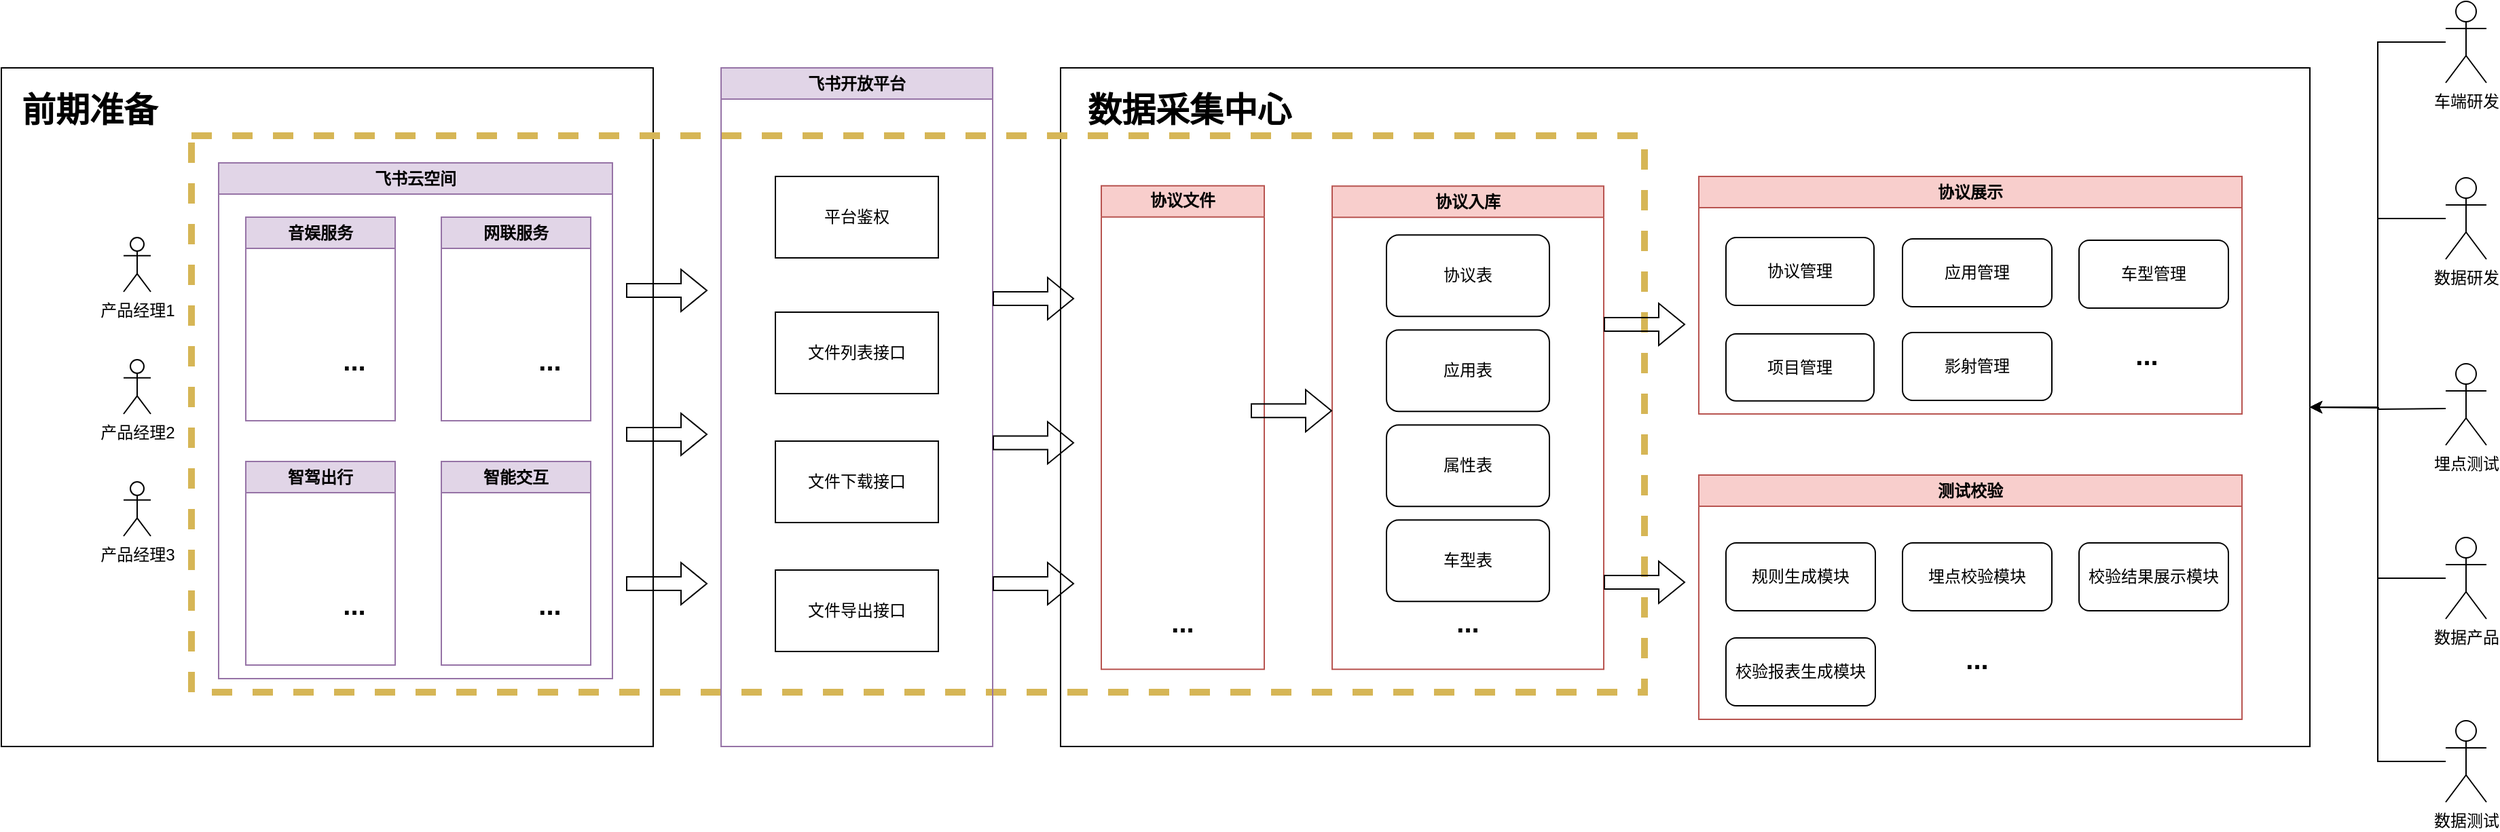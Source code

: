 <mxfile version="24.4.13" type="github">
  <diagram name="第 1 页" id="gtPtsfxxQcJD_D6CQpxN">
    <mxGraphModel dx="2213" dy="751" grid="1" gridSize="10" guides="1" tooltips="1" connect="1" arrows="1" fold="1" page="1" pageScale="1" pageWidth="827" pageHeight="1169" math="0" shadow="0">
      <root>
        <mxCell id="0" />
        <mxCell id="1" parent="0" />
        <mxCell id="Q3LvcjX7S6S3V1YWFmd--49" value="" style="rounded=0;whiteSpace=wrap;html=1;" vertex="1" parent="1">
          <mxGeometry x="760" y="60" width="920" height="500" as="geometry" />
        </mxCell>
        <mxCell id="Q3LvcjX7S6S3V1YWFmd--1" value="" style="rounded=0;whiteSpace=wrap;html=1;" vertex="1" parent="1">
          <mxGeometry x="-20" y="60" width="480" height="500" as="geometry" />
        </mxCell>
        <mxCell id="Q3LvcjX7S6S3V1YWFmd--38" value="" style="rounded=0;whiteSpace=wrap;html=1;dashed=1;fillColor=none;strokeColor=#D6B656;strokeWidth=5;" vertex="1" parent="1">
          <mxGeometry x="120" y="110" width="1070" height="410" as="geometry" />
        </mxCell>
        <mxCell id="Q3LvcjX7S6S3V1YWFmd--2" value="前期准备" style="text;html=1;align=center;verticalAlign=middle;whiteSpace=wrap;rounded=0;fontSize=25;fontStyle=1" vertex="1" parent="1">
          <mxGeometry x="-10" y="70" width="110" height="40" as="geometry" />
        </mxCell>
        <mxCell id="Q3LvcjX7S6S3V1YWFmd--3" value="产品经理1" style="shape=umlActor;verticalLabelPosition=bottom;verticalAlign=top;html=1;outlineConnect=0;" vertex="1" parent="1">
          <mxGeometry x="70" y="185" width="20" height="40" as="geometry" />
        </mxCell>
        <mxCell id="Q3LvcjX7S6S3V1YWFmd--4" value="产品经理2" style="shape=umlActor;verticalLabelPosition=bottom;verticalAlign=top;html=1;outlineConnect=0;" vertex="1" parent="1">
          <mxGeometry x="70" y="275" width="20" height="40" as="geometry" />
        </mxCell>
        <mxCell id="Q3LvcjX7S6S3V1YWFmd--5" value="产品经理3" style="shape=umlActor;verticalLabelPosition=bottom;verticalAlign=top;html=1;outlineConnect=0;" vertex="1" parent="1">
          <mxGeometry x="70" y="365" width="20" height="40" as="geometry" />
        </mxCell>
        <mxCell id="Q3LvcjX7S6S3V1YWFmd--8" value="飞书云空间" style="swimlane;whiteSpace=wrap;html=1;fillColor=#e1d5e7;strokeColor=#9673a6;" vertex="1" parent="1">
          <mxGeometry x="140" y="130" width="290" height="380" as="geometry" />
        </mxCell>
        <mxCell id="Q3LvcjX7S6S3V1YWFmd--15" value="&lt;div data-docx-has-block-data=&quot;false&quot; data-page-id=&quot;KmWydGmUHowHJjxCStrc0KbEnId&quot;&gt;&lt;div class=&quot;old-record-id-EwjZdsNd7ogasyxm0fHcLIIcn7b&quot;&gt;音娱服务&lt;/div&gt;&lt;/div&gt;&lt;span class=&quot;lark-record-clipboard&quot; data-lark-record-format=&quot;docx/text&quot; data-lark-record-data=&quot;{&amp;quot;rootId&amp;quot;:&amp;quot;KmWydGmUHowHJjxCStrc0KbEnId&amp;quot;,&amp;quot;text&amp;quot;:{&amp;quot;initialAttributedTexts&amp;quot;:{&amp;quot;text&amp;quot;:{&amp;quot;0&amp;quot;:&amp;quot;音娱服务&amp;quot;},&amp;quot;attribs&amp;quot;:{&amp;quot;0&amp;quot;:&amp;quot;*0+4&amp;quot;}},&amp;quot;apool&amp;quot;:{&amp;quot;numToAttrib&amp;quot;:{&amp;quot;0&amp;quot;:[&amp;quot;author&amp;quot;,&amp;quot;7267377181251649539&amp;quot;]},&amp;quot;nextNum&amp;quot;:1}},&amp;quot;type&amp;quot;:&amp;quot;text&amp;quot;,&amp;quot;referenceRecordMap&amp;quot;:{},&amp;quot;extra&amp;quot;:{&amp;quot;channel&amp;quot;:&amp;quot;saas&amp;quot;,&amp;quot;mention_page_title&amp;quot;:{},&amp;quot;external_mention_url&amp;quot;:{}},&amp;quot;isKeepQuoteContainer&amp;quot;:false,&amp;quot;isFromCode&amp;quot;:false,&amp;quot;selection&amp;quot;:[{&amp;quot;id&amp;quot;:535,&amp;quot;type&amp;quot;:&amp;quot;text&amp;quot;,&amp;quot;selection&amp;quot;:{&amp;quot;start&amp;quot;:0,&amp;quot;end&amp;quot;:4},&amp;quot;recordId&amp;quot;:&amp;quot;EwjZdsNd7ogasyxm0fHcLIIcn7b&amp;quot;}],&amp;quot;payloadMap&amp;quot;:{},&amp;quot;isCut&amp;quot;:false}&quot;&gt;&lt;/span&gt;" style="swimlane;whiteSpace=wrap;html=1;fillColor=#e1d5e7;strokeColor=#9673a6;" vertex="1" parent="Q3LvcjX7S6S3V1YWFmd--8">
          <mxGeometry x="20" y="40" width="110" height="150" as="geometry" />
        </mxCell>
        <mxCell id="Q3LvcjX7S6S3V1YWFmd--17" value="" style="shape=image;html=1;verticalAlign=top;verticalLabelPosition=bottom;labelBackgroundColor=#ffffff;imageAspect=0;aspect=fixed;image=https://cdn3.iconfinder.com/data/icons/document-icons-2/30/647702-excel-128.png" vertex="1" parent="Q3LvcjX7S6S3V1YWFmd--15">
          <mxGeometry x="60" y="40" width="40" height="40" as="geometry" />
        </mxCell>
        <mxCell id="Q3LvcjX7S6S3V1YWFmd--19" value="..." style="text;html=1;align=center;verticalAlign=middle;whiteSpace=wrap;rounded=0;fontStyle=1;fontSize=20;" vertex="1" parent="Q3LvcjX7S6S3V1YWFmd--15">
          <mxGeometry x="50" y="90" width="60" height="30" as="geometry" />
        </mxCell>
        <mxCell id="Q3LvcjX7S6S3V1YWFmd--16" value="" style="shape=image;html=1;verticalAlign=top;verticalLabelPosition=bottom;labelBackgroundColor=#ffffff;imageAspect=0;aspect=fixed;image=https://cdn3.iconfinder.com/data/icons/document-icons-2/30/647702-excel-128.png" vertex="1" parent="1">
          <mxGeometry x="170" y="210" width="40" height="40" as="geometry" />
        </mxCell>
        <mxCell id="Q3LvcjX7S6S3V1YWFmd--18" value="" style="shape=image;html=1;verticalAlign=top;verticalLabelPosition=bottom;labelBackgroundColor=#ffffff;imageAspect=0;aspect=fixed;image=https://cdn3.iconfinder.com/data/icons/document-icons-2/30/647702-excel-128.png" vertex="1" parent="1">
          <mxGeometry x="170" y="260" width="40" height="40" as="geometry" />
        </mxCell>
        <mxCell id="Q3LvcjX7S6S3V1YWFmd--23" value="&lt;div data-docx-has-block-data=&quot;false&quot; data-page-id=&quot;KmWydGmUHowHJjxCStrc0KbEnId&quot;&gt;&lt;div class=&quot;old-record-id-EwjZdsNd7ogasyxm0fHcLIIcn7b&quot;&gt;&lt;div data-docx-has-block-data=&quot;false&quot; data-page-id=&quot;KmWydGmUHowHJjxCStrc0KbEnId&quot;&gt;&lt;div class=&quot;old-record-id-OYUIdUniZoIqhrxtseYccBljnkh&quot;&gt;网联服务&lt;/div&gt;&lt;/div&gt;&lt;span class=&quot;lark-record-clipboard&quot; data-lark-record-format=&quot;docx/text&quot; data-lark-record-data=&quot;{&amp;quot;rootId&amp;quot;:&amp;quot;KmWydGmUHowHJjxCStrc0KbEnId&amp;quot;,&amp;quot;text&amp;quot;:{&amp;quot;initialAttributedTexts&amp;quot;:{&amp;quot;text&amp;quot;:{&amp;quot;0&amp;quot;:&amp;quot;网联服务&amp;quot;},&amp;quot;attribs&amp;quot;:{&amp;quot;0&amp;quot;:&amp;quot;*0+4&amp;quot;}},&amp;quot;apool&amp;quot;:{&amp;quot;numToAttrib&amp;quot;:{&amp;quot;0&amp;quot;:[&amp;quot;author&amp;quot;,&amp;quot;7267377181251649539&amp;quot;]},&amp;quot;nextNum&amp;quot;:1}},&amp;quot;type&amp;quot;:&amp;quot;text&amp;quot;,&amp;quot;referenceRecordMap&amp;quot;:{},&amp;quot;extra&amp;quot;:{&amp;quot;channel&amp;quot;:&amp;quot;saas&amp;quot;,&amp;quot;mention_page_title&amp;quot;:{},&amp;quot;external_mention_url&amp;quot;:{}},&amp;quot;isKeepQuoteContainer&amp;quot;:false,&amp;quot;isFromCode&amp;quot;:false,&amp;quot;selection&amp;quot;:[{&amp;quot;id&amp;quot;:538,&amp;quot;type&amp;quot;:&amp;quot;text&amp;quot;,&amp;quot;selection&amp;quot;:{&amp;quot;start&amp;quot;:0,&amp;quot;end&amp;quot;:4},&amp;quot;recordId&amp;quot;:&amp;quot;OYUIdUniZoIqhrxtseYccBljnkh&amp;quot;}],&amp;quot;payloadMap&amp;quot;:{},&amp;quot;isCut&amp;quot;:false}&quot;&gt;&lt;/span&gt;&lt;/div&gt;&lt;/div&gt;&lt;span class=&quot;lark-record-clipboard&quot; data-lark-record-format=&quot;docx/text&quot; data-lark-record-data=&quot;{&amp;quot;rootId&amp;quot;:&amp;quot;KmWydGmUHowHJjxCStrc0KbEnId&amp;quot;,&amp;quot;text&amp;quot;:{&amp;quot;initialAttributedTexts&amp;quot;:{&amp;quot;text&amp;quot;:{&amp;quot;0&amp;quot;:&amp;quot;音娱服务&amp;quot;},&amp;quot;attribs&amp;quot;:{&amp;quot;0&amp;quot;:&amp;quot;*0+4&amp;quot;}},&amp;quot;apool&amp;quot;:{&amp;quot;numToAttrib&amp;quot;:{&amp;quot;0&amp;quot;:[&amp;quot;author&amp;quot;,&amp;quot;7267377181251649539&amp;quot;]},&amp;quot;nextNum&amp;quot;:1}},&amp;quot;type&amp;quot;:&amp;quot;text&amp;quot;,&amp;quot;referenceRecordMap&amp;quot;:{},&amp;quot;extra&amp;quot;:{&amp;quot;channel&amp;quot;:&amp;quot;saas&amp;quot;,&amp;quot;mention_page_title&amp;quot;:{},&amp;quot;external_mention_url&amp;quot;:{}},&amp;quot;isKeepQuoteContainer&amp;quot;:false,&amp;quot;isFromCode&amp;quot;:false,&amp;quot;selection&amp;quot;:[{&amp;quot;id&amp;quot;:535,&amp;quot;type&amp;quot;:&amp;quot;text&amp;quot;,&amp;quot;selection&amp;quot;:{&amp;quot;start&amp;quot;:0,&amp;quot;end&amp;quot;:4},&amp;quot;recordId&amp;quot;:&amp;quot;EwjZdsNd7ogasyxm0fHcLIIcn7b&amp;quot;}],&amp;quot;payloadMap&amp;quot;:{},&amp;quot;isCut&amp;quot;:false}&quot;&gt;&lt;/span&gt;" style="swimlane;whiteSpace=wrap;html=1;fillColor=#e1d5e7;strokeColor=#9673a6;" vertex="1" parent="1">
          <mxGeometry x="304" y="170" width="110" height="150" as="geometry" />
        </mxCell>
        <mxCell id="Q3LvcjX7S6S3V1YWFmd--24" value="" style="shape=image;html=1;verticalAlign=top;verticalLabelPosition=bottom;labelBackgroundColor=#ffffff;imageAspect=0;aspect=fixed;image=https://cdn3.iconfinder.com/data/icons/document-icons-2/30/647702-excel-128.png" vertex="1" parent="Q3LvcjX7S6S3V1YWFmd--23">
          <mxGeometry x="60" y="40" width="40" height="40" as="geometry" />
        </mxCell>
        <mxCell id="Q3LvcjX7S6S3V1YWFmd--25" value="..." style="text;html=1;align=center;verticalAlign=middle;whiteSpace=wrap;rounded=0;fontStyle=1;fontSize=20;" vertex="1" parent="Q3LvcjX7S6S3V1YWFmd--23">
          <mxGeometry x="50" y="90" width="60" height="30" as="geometry" />
        </mxCell>
        <mxCell id="Q3LvcjX7S6S3V1YWFmd--26" value="" style="shape=image;html=1;verticalAlign=top;verticalLabelPosition=bottom;labelBackgroundColor=#ffffff;imageAspect=0;aspect=fixed;image=https://cdn3.iconfinder.com/data/icons/document-icons-2/30/647702-excel-128.png" vertex="1" parent="1">
          <mxGeometry x="320" y="210" width="40" height="40" as="geometry" />
        </mxCell>
        <mxCell id="Q3LvcjX7S6S3V1YWFmd--27" value="" style="shape=image;html=1;verticalAlign=top;verticalLabelPosition=bottom;labelBackgroundColor=#ffffff;imageAspect=0;aspect=fixed;image=https://cdn3.iconfinder.com/data/icons/document-icons-2/30/647702-excel-128.png" vertex="1" parent="1">
          <mxGeometry x="320" y="260" width="40" height="40" as="geometry" />
        </mxCell>
        <mxCell id="Q3LvcjX7S6S3V1YWFmd--28" value="&lt;div data-docx-has-block-data=&quot;false&quot; data-page-id=&quot;KmWydGmUHowHJjxCStrc0KbEnId&quot;&gt;&lt;div class=&quot;old-record-id-EwjZdsNd7ogasyxm0fHcLIIcn7b&quot;&gt;&lt;div data-docx-has-block-data=&quot;false&quot; data-page-id=&quot;KmWydGmUHowHJjxCStrc0KbEnId&quot;&gt;&lt;div class=&quot;old-record-id-U4CRdlPADoQ2eTxhn5TcUmjOn8f&quot;&gt;智驾出行&lt;/div&gt;&lt;/div&gt;&lt;span class=&quot;lark-record-clipboard&quot; data-lark-record-format=&quot;docx/text&quot; data-lark-record-data=&quot;{&amp;quot;rootId&amp;quot;:&amp;quot;KmWydGmUHowHJjxCStrc0KbEnId&amp;quot;,&amp;quot;text&amp;quot;:{&amp;quot;initialAttributedTexts&amp;quot;:{&amp;quot;text&amp;quot;:{&amp;quot;0&amp;quot;:&amp;quot;智驾出行&amp;quot;},&amp;quot;attribs&amp;quot;:{&amp;quot;0&amp;quot;:&amp;quot;*0+4&amp;quot;}},&amp;quot;apool&amp;quot;:{&amp;quot;numToAttrib&amp;quot;:{&amp;quot;0&amp;quot;:[&amp;quot;author&amp;quot;,&amp;quot;7267377181251649539&amp;quot;]},&amp;quot;nextNum&amp;quot;:1}},&amp;quot;type&amp;quot;:&amp;quot;text&amp;quot;,&amp;quot;referenceRecordMap&amp;quot;:{},&amp;quot;extra&amp;quot;:{&amp;quot;channel&amp;quot;:&amp;quot;saas&amp;quot;,&amp;quot;mention_page_title&amp;quot;:{},&amp;quot;external_mention_url&amp;quot;:{}},&amp;quot;isKeepQuoteContainer&amp;quot;:false,&amp;quot;isFromCode&amp;quot;:false,&amp;quot;selection&amp;quot;:[{&amp;quot;id&amp;quot;:541,&amp;quot;type&amp;quot;:&amp;quot;text&amp;quot;,&amp;quot;selection&amp;quot;:{&amp;quot;start&amp;quot;:0,&amp;quot;end&amp;quot;:4},&amp;quot;recordId&amp;quot;:&amp;quot;U4CRdlPADoQ2eTxhn5TcUmjOn8f&amp;quot;}],&amp;quot;payloadMap&amp;quot;:{},&amp;quot;isCut&amp;quot;:false}&quot;&gt;&lt;/span&gt;&lt;/div&gt;&lt;/div&gt;&lt;span class=&quot;lark-record-clipboard&quot; data-lark-record-format=&quot;docx/text&quot; data-lark-record-data=&quot;{&amp;quot;rootId&amp;quot;:&amp;quot;KmWydGmUHowHJjxCStrc0KbEnId&amp;quot;,&amp;quot;text&amp;quot;:{&amp;quot;initialAttributedTexts&amp;quot;:{&amp;quot;text&amp;quot;:{&amp;quot;0&amp;quot;:&amp;quot;音娱服务&amp;quot;},&amp;quot;attribs&amp;quot;:{&amp;quot;0&amp;quot;:&amp;quot;*0+4&amp;quot;}},&amp;quot;apool&amp;quot;:{&amp;quot;numToAttrib&amp;quot;:{&amp;quot;0&amp;quot;:[&amp;quot;author&amp;quot;,&amp;quot;7267377181251649539&amp;quot;]},&amp;quot;nextNum&amp;quot;:1}},&amp;quot;type&amp;quot;:&amp;quot;text&amp;quot;,&amp;quot;referenceRecordMap&amp;quot;:{},&amp;quot;extra&amp;quot;:{&amp;quot;channel&amp;quot;:&amp;quot;saas&amp;quot;,&amp;quot;mention_page_title&amp;quot;:{},&amp;quot;external_mention_url&amp;quot;:{}},&amp;quot;isKeepQuoteContainer&amp;quot;:false,&amp;quot;isFromCode&amp;quot;:false,&amp;quot;selection&amp;quot;:[{&amp;quot;id&amp;quot;:535,&amp;quot;type&amp;quot;:&amp;quot;text&amp;quot;,&amp;quot;selection&amp;quot;:{&amp;quot;start&amp;quot;:0,&amp;quot;end&amp;quot;:4},&amp;quot;recordId&amp;quot;:&amp;quot;EwjZdsNd7ogasyxm0fHcLIIcn7b&amp;quot;}],&amp;quot;payloadMap&amp;quot;:{},&amp;quot;isCut&amp;quot;:false}&quot;&gt;&lt;/span&gt;" style="swimlane;whiteSpace=wrap;html=1;fillColor=#e1d5e7;strokeColor=#9673a6;" vertex="1" parent="1">
          <mxGeometry x="160" y="350" width="110" height="150" as="geometry" />
        </mxCell>
        <mxCell id="Q3LvcjX7S6S3V1YWFmd--29" value="" style="shape=image;html=1;verticalAlign=top;verticalLabelPosition=bottom;labelBackgroundColor=#ffffff;imageAspect=0;aspect=fixed;image=https://cdn3.iconfinder.com/data/icons/document-icons-2/30/647702-excel-128.png" vertex="1" parent="Q3LvcjX7S6S3V1YWFmd--28">
          <mxGeometry x="60" y="40" width="40" height="40" as="geometry" />
        </mxCell>
        <mxCell id="Q3LvcjX7S6S3V1YWFmd--30" value="..." style="text;html=1;align=center;verticalAlign=middle;whiteSpace=wrap;rounded=0;fontStyle=1;fontSize=20;" vertex="1" parent="Q3LvcjX7S6S3V1YWFmd--28">
          <mxGeometry x="50" y="90" width="60" height="30" as="geometry" />
        </mxCell>
        <mxCell id="Q3LvcjX7S6S3V1YWFmd--31" value="" style="shape=image;html=1;verticalAlign=top;verticalLabelPosition=bottom;labelBackgroundColor=#ffffff;imageAspect=0;aspect=fixed;image=https://cdn3.iconfinder.com/data/icons/document-icons-2/30/647702-excel-128.png" vertex="1" parent="1">
          <mxGeometry x="170" y="390" width="40" height="40" as="geometry" />
        </mxCell>
        <mxCell id="Q3LvcjX7S6S3V1YWFmd--32" value="" style="shape=image;html=1;verticalAlign=top;verticalLabelPosition=bottom;labelBackgroundColor=#ffffff;imageAspect=0;aspect=fixed;image=https://cdn3.iconfinder.com/data/icons/document-icons-2/30/647702-excel-128.png" vertex="1" parent="1">
          <mxGeometry x="170" y="440" width="40" height="40" as="geometry" />
        </mxCell>
        <mxCell id="Q3LvcjX7S6S3V1YWFmd--33" value="&lt;div data-docx-has-block-data=&quot;false&quot; data-page-id=&quot;KmWydGmUHowHJjxCStrc0KbEnId&quot;&gt;&lt;div class=&quot;old-record-id-EwjZdsNd7ogasyxm0fHcLIIcn7b&quot;&gt;&lt;div data-docx-has-block-data=&quot;false&quot; data-page-id=&quot;KmWydGmUHowHJjxCStrc0KbEnId&quot;&gt;&lt;div class=&quot;old-record-id-TFJVdD4apoB1sBxxiiVcos5YnPh&quot;&gt;智能交互&lt;/div&gt;&lt;/div&gt;&lt;span class=&quot;lark-record-clipboard&quot; data-lark-record-format=&quot;docx/text&quot; data-lark-record-data=&quot;{&amp;quot;rootId&amp;quot;:&amp;quot;KmWydGmUHowHJjxCStrc0KbEnId&amp;quot;,&amp;quot;text&amp;quot;:{&amp;quot;initialAttributedTexts&amp;quot;:{&amp;quot;text&amp;quot;:{&amp;quot;0&amp;quot;:&amp;quot;智能交互&amp;quot;},&amp;quot;attribs&amp;quot;:{&amp;quot;0&amp;quot;:&amp;quot;*0+4&amp;quot;}},&amp;quot;apool&amp;quot;:{&amp;quot;numToAttrib&amp;quot;:{&amp;quot;0&amp;quot;:[&amp;quot;author&amp;quot;,&amp;quot;7267377181251649539&amp;quot;]},&amp;quot;nextNum&amp;quot;:1}},&amp;quot;type&amp;quot;:&amp;quot;text&amp;quot;,&amp;quot;referenceRecordMap&amp;quot;:{},&amp;quot;extra&amp;quot;:{&amp;quot;channel&amp;quot;:&amp;quot;saas&amp;quot;,&amp;quot;mention_page_title&amp;quot;:{},&amp;quot;external_mention_url&amp;quot;:{}},&amp;quot;isKeepQuoteContainer&amp;quot;:false,&amp;quot;isFromCode&amp;quot;:false,&amp;quot;selection&amp;quot;:[{&amp;quot;id&amp;quot;:544,&amp;quot;type&amp;quot;:&amp;quot;text&amp;quot;,&amp;quot;selection&amp;quot;:{&amp;quot;start&amp;quot;:0,&amp;quot;end&amp;quot;:4},&amp;quot;recordId&amp;quot;:&amp;quot;TFJVdD4apoB1sBxxiiVcos5YnPh&amp;quot;}],&amp;quot;payloadMap&amp;quot;:{},&amp;quot;isCut&amp;quot;:false}&quot;&gt;&lt;/span&gt;&lt;/div&gt;&lt;/div&gt;&lt;span class=&quot;lark-record-clipboard&quot; data-lark-record-format=&quot;docx/text&quot; data-lark-record-data=&quot;{&amp;quot;rootId&amp;quot;:&amp;quot;KmWydGmUHowHJjxCStrc0KbEnId&amp;quot;,&amp;quot;text&amp;quot;:{&amp;quot;initialAttributedTexts&amp;quot;:{&amp;quot;text&amp;quot;:{&amp;quot;0&amp;quot;:&amp;quot;音娱服务&amp;quot;},&amp;quot;attribs&amp;quot;:{&amp;quot;0&amp;quot;:&amp;quot;*0+4&amp;quot;}},&amp;quot;apool&amp;quot;:{&amp;quot;numToAttrib&amp;quot;:{&amp;quot;0&amp;quot;:[&amp;quot;author&amp;quot;,&amp;quot;7267377181251649539&amp;quot;]},&amp;quot;nextNum&amp;quot;:1}},&amp;quot;type&amp;quot;:&amp;quot;text&amp;quot;,&amp;quot;referenceRecordMap&amp;quot;:{},&amp;quot;extra&amp;quot;:{&amp;quot;channel&amp;quot;:&amp;quot;saas&amp;quot;,&amp;quot;mention_page_title&amp;quot;:{},&amp;quot;external_mention_url&amp;quot;:{}},&amp;quot;isKeepQuoteContainer&amp;quot;:false,&amp;quot;isFromCode&amp;quot;:false,&amp;quot;selection&amp;quot;:[{&amp;quot;id&amp;quot;:535,&amp;quot;type&amp;quot;:&amp;quot;text&amp;quot;,&amp;quot;selection&amp;quot;:{&amp;quot;start&amp;quot;:0,&amp;quot;end&amp;quot;:4},&amp;quot;recordId&amp;quot;:&amp;quot;EwjZdsNd7ogasyxm0fHcLIIcn7b&amp;quot;}],&amp;quot;payloadMap&amp;quot;:{},&amp;quot;isCut&amp;quot;:false}&quot;&gt;&lt;/span&gt;" style="swimlane;whiteSpace=wrap;html=1;fillColor=#e1d5e7;strokeColor=#9673a6;" vertex="1" parent="1">
          <mxGeometry x="304" y="350" width="110" height="150" as="geometry" />
        </mxCell>
        <mxCell id="Q3LvcjX7S6S3V1YWFmd--34" value="" style="shape=image;html=1;verticalAlign=top;verticalLabelPosition=bottom;labelBackgroundColor=#ffffff;imageAspect=0;aspect=fixed;image=https://cdn3.iconfinder.com/data/icons/document-icons-2/30/647702-excel-128.png" vertex="1" parent="Q3LvcjX7S6S3V1YWFmd--33">
          <mxGeometry x="60" y="40" width="40" height="40" as="geometry" />
        </mxCell>
        <mxCell id="Q3LvcjX7S6S3V1YWFmd--35" value="..." style="text;html=1;align=center;verticalAlign=middle;whiteSpace=wrap;rounded=0;fontStyle=1;fontSize=20;" vertex="1" parent="Q3LvcjX7S6S3V1YWFmd--33">
          <mxGeometry x="50" y="90" width="60" height="30" as="geometry" />
        </mxCell>
        <mxCell id="Q3LvcjX7S6S3V1YWFmd--36" value="" style="shape=image;html=1;verticalAlign=top;verticalLabelPosition=bottom;labelBackgroundColor=#ffffff;imageAspect=0;aspect=fixed;image=https://cdn3.iconfinder.com/data/icons/document-icons-2/30/647702-excel-128.png" vertex="1" parent="1">
          <mxGeometry x="314" y="390" width="40" height="40" as="geometry" />
        </mxCell>
        <mxCell id="Q3LvcjX7S6S3V1YWFmd--37" value="" style="shape=image;html=1;verticalAlign=top;verticalLabelPosition=bottom;labelBackgroundColor=#ffffff;imageAspect=0;aspect=fixed;image=https://cdn3.iconfinder.com/data/icons/document-icons-2/30/647702-excel-128.png" vertex="1" parent="1">
          <mxGeometry x="314" y="440" width="40" height="40" as="geometry" />
        </mxCell>
        <mxCell id="Q3LvcjX7S6S3V1YWFmd--41" value="飞书开放平台" style="swimlane;whiteSpace=wrap;html=1;fillColor=#e1d5e7;strokeColor=#9673a6;" vertex="1" parent="1">
          <mxGeometry x="510" y="60" width="200" height="500" as="geometry" />
        </mxCell>
        <mxCell id="Q3LvcjX7S6S3V1YWFmd--42" value="文件列表接口" style="rounded=0;whiteSpace=wrap;html=1;" vertex="1" parent="Q3LvcjX7S6S3V1YWFmd--41">
          <mxGeometry x="40" y="180" width="120" height="60" as="geometry" />
        </mxCell>
        <mxCell id="Q3LvcjX7S6S3V1YWFmd--43" value="文件下载接口" style="rounded=0;whiteSpace=wrap;html=1;" vertex="1" parent="Q3LvcjX7S6S3V1YWFmd--41">
          <mxGeometry x="40" y="275" width="120" height="60" as="geometry" />
        </mxCell>
        <mxCell id="Q3LvcjX7S6S3V1YWFmd--44" value="文件导出接口" style="rounded=0;whiteSpace=wrap;html=1;" vertex="1" parent="Q3LvcjX7S6S3V1YWFmd--41">
          <mxGeometry x="40" y="370" width="120" height="60" as="geometry" />
        </mxCell>
        <mxCell id="Q3LvcjX7S6S3V1YWFmd--45" value="平台鉴权" style="rounded=0;whiteSpace=wrap;html=1;" vertex="1" parent="1">
          <mxGeometry x="550" y="140" width="120" height="60" as="geometry" />
        </mxCell>
        <mxCell id="Q3LvcjX7S6S3V1YWFmd--46" value="" style="shape=flexArrow;endArrow=classic;html=1;rounded=0;" edge="1" parent="1">
          <mxGeometry width="50" height="50" relative="1" as="geometry">
            <mxPoint x="440" y="224" as="sourcePoint" />
            <mxPoint x="500" y="224" as="targetPoint" />
          </mxGeometry>
        </mxCell>
        <mxCell id="Q3LvcjX7S6S3V1YWFmd--47" value="" style="shape=flexArrow;endArrow=classic;html=1;rounded=0;" edge="1" parent="1">
          <mxGeometry width="50" height="50" relative="1" as="geometry">
            <mxPoint x="440" y="330" as="sourcePoint" />
            <mxPoint x="500" y="330" as="targetPoint" />
          </mxGeometry>
        </mxCell>
        <mxCell id="Q3LvcjX7S6S3V1YWFmd--48" value="" style="shape=flexArrow;endArrow=classic;html=1;rounded=0;" edge="1" parent="1">
          <mxGeometry width="50" height="50" relative="1" as="geometry">
            <mxPoint x="440" y="440" as="sourcePoint" />
            <mxPoint x="500" y="440" as="targetPoint" />
          </mxGeometry>
        </mxCell>
        <mxCell id="Q3LvcjX7S6S3V1YWFmd--50" value="数据采集中心" style="text;html=1;align=center;verticalAlign=middle;whiteSpace=wrap;rounded=0;fontSize=25;fontStyle=1" vertex="1" parent="1">
          <mxGeometry x="770" y="70" width="170" height="40" as="geometry" />
        </mxCell>
        <mxCell id="Q3LvcjX7S6S3V1YWFmd--53" value="协议文件" style="swimlane;whiteSpace=wrap;html=1;fillColor=#f8cecc;strokeColor=#b85450;" vertex="1" parent="1">
          <mxGeometry x="790" y="146.88" width="120" height="356.25" as="geometry" />
        </mxCell>
        <mxCell id="Q3LvcjX7S6S3V1YWFmd--54" value="" style="shape=image;html=1;verticalAlign=top;verticalLabelPosition=bottom;labelBackgroundColor=#ffffff;imageAspect=0;aspect=fixed;image=https://cdn3.iconfinder.com/data/icons/document-icons-2/30/647702-excel-128.png" vertex="1" parent="Q3LvcjX7S6S3V1YWFmd--53">
          <mxGeometry x="40" y="42.5" width="40" height="40" as="geometry" />
        </mxCell>
        <mxCell id="Q3LvcjX7S6S3V1YWFmd--57" value="" style="shape=image;html=1;verticalAlign=top;verticalLabelPosition=bottom;labelBackgroundColor=#ffffff;imageAspect=0;aspect=fixed;image=https://cdn3.iconfinder.com/data/icons/document-icons-2/30/647702-excel-128.png" vertex="1" parent="Q3LvcjX7S6S3V1YWFmd--53">
          <mxGeometry x="40" y="252.5" width="40" height="40" as="geometry" />
        </mxCell>
        <mxCell id="Q3LvcjX7S6S3V1YWFmd--69" value="..." style="text;html=1;align=center;verticalAlign=middle;whiteSpace=wrap;rounded=0;fontStyle=1;fontSize=20;" vertex="1" parent="Q3LvcjX7S6S3V1YWFmd--53">
          <mxGeometry x="30" y="306.25" width="60" height="30" as="geometry" />
        </mxCell>
        <mxCell id="Q3LvcjX7S6S3V1YWFmd--55" value="" style="shape=image;html=1;verticalAlign=top;verticalLabelPosition=bottom;labelBackgroundColor=#ffffff;imageAspect=0;aspect=fixed;image=https://cdn3.iconfinder.com/data/icons/document-icons-2/30/647702-excel-128.png" vertex="1" parent="1">
          <mxGeometry x="830" y="259.38" width="40" height="40" as="geometry" />
        </mxCell>
        <mxCell id="Q3LvcjX7S6S3V1YWFmd--56" value="" style="shape=image;html=1;verticalAlign=top;verticalLabelPosition=bottom;labelBackgroundColor=#ffffff;imageAspect=0;aspect=fixed;image=https://cdn3.iconfinder.com/data/icons/document-icons-2/30/647702-excel-128.png" vertex="1" parent="1">
          <mxGeometry x="830" y="329.38" width="40" height="40" as="geometry" />
        </mxCell>
        <mxCell id="Q3LvcjX7S6S3V1YWFmd--59" value="" style="shape=flexArrow;endArrow=classic;html=1;rounded=0;" edge="1" parent="1">
          <mxGeometry width="50" height="50" relative="1" as="geometry">
            <mxPoint x="710" y="336.25" as="sourcePoint" />
            <mxPoint x="770" y="336.25" as="targetPoint" />
          </mxGeometry>
        </mxCell>
        <mxCell id="Q3LvcjX7S6S3V1YWFmd--60" value="" style="shape=flexArrow;endArrow=classic;html=1;rounded=0;" edge="1" parent="1">
          <mxGeometry width="50" height="50" relative="1" as="geometry">
            <mxPoint x="710" y="440" as="sourcePoint" />
            <mxPoint x="770" y="440" as="targetPoint" />
          </mxGeometry>
        </mxCell>
        <mxCell id="Q3LvcjX7S6S3V1YWFmd--63" value="协议入库" style="swimlane;whiteSpace=wrap;html=1;startSize=23;fillColor=#f8cecc;strokeColor=#b85450;" vertex="1" parent="1">
          <mxGeometry x="960" y="147.13" width="200" height="356" as="geometry" />
        </mxCell>
        <mxCell id="Q3LvcjX7S6S3V1YWFmd--64" value="协议表" style="rounded=1;whiteSpace=wrap;html=1;" vertex="1" parent="Q3LvcjX7S6S3V1YWFmd--63">
          <mxGeometry x="40" y="36" width="120" height="60" as="geometry" />
        </mxCell>
        <mxCell id="Q3LvcjX7S6S3V1YWFmd--65" value="应用表" style="rounded=1;whiteSpace=wrap;html=1;" vertex="1" parent="Q3LvcjX7S6S3V1YWFmd--63">
          <mxGeometry x="40" y="106" width="120" height="60" as="geometry" />
        </mxCell>
        <mxCell id="Q3LvcjX7S6S3V1YWFmd--66" value="属性表" style="rounded=1;whiteSpace=wrap;html=1;" vertex="1" parent="Q3LvcjX7S6S3V1YWFmd--63">
          <mxGeometry x="40" y="176" width="120" height="60" as="geometry" />
        </mxCell>
        <mxCell id="Q3LvcjX7S6S3V1YWFmd--68" value="车型表" style="rounded=1;whiteSpace=wrap;html=1;" vertex="1" parent="Q3LvcjX7S6S3V1YWFmd--63">
          <mxGeometry x="40" y="246" width="120" height="60" as="geometry" />
        </mxCell>
        <mxCell id="Q3LvcjX7S6S3V1YWFmd--70" value="..." style="text;html=1;align=center;verticalAlign=middle;whiteSpace=wrap;rounded=0;fontStyle=1;fontSize=20;" vertex="1" parent="Q3LvcjX7S6S3V1YWFmd--63">
          <mxGeometry x="70" y="306" width="60" height="30" as="geometry" />
        </mxCell>
        <mxCell id="Q3LvcjX7S6S3V1YWFmd--62" value="" style="shape=flexArrow;endArrow=classic;html=1;rounded=0;" edge="1" parent="1">
          <mxGeometry width="50" height="50" relative="1" as="geometry">
            <mxPoint x="900" y="312.63" as="sourcePoint" />
            <mxPoint x="960" y="312.63" as="targetPoint" />
          </mxGeometry>
        </mxCell>
        <mxCell id="Q3LvcjX7S6S3V1YWFmd--58" value="" style="shape=flexArrow;endArrow=classic;html=1;rounded=0;" edge="1" parent="1">
          <mxGeometry width="50" height="50" relative="1" as="geometry">
            <mxPoint x="710" y="230" as="sourcePoint" />
            <mxPoint x="770" y="230" as="targetPoint" />
          </mxGeometry>
        </mxCell>
        <mxCell id="Q3LvcjX7S6S3V1YWFmd--71" value="协议展示" style="swimlane;whiteSpace=wrap;html=1;fillColor=#f8cecc;strokeColor=#b85450;" vertex="1" parent="1">
          <mxGeometry x="1230" y="140" width="400" height="175" as="geometry" />
        </mxCell>
        <mxCell id="Q3LvcjX7S6S3V1YWFmd--72" value="应用管理" style="rounded=1;whiteSpace=wrap;html=1;" vertex="1" parent="Q3LvcjX7S6S3V1YWFmd--71">
          <mxGeometry x="150" y="46" width="110" height="50" as="geometry" />
        </mxCell>
        <mxCell id="Q3LvcjX7S6S3V1YWFmd--73" value="车型管理" style="rounded=1;whiteSpace=wrap;html=1;" vertex="1" parent="Q3LvcjX7S6S3V1YWFmd--71">
          <mxGeometry x="280" y="47" width="110" height="50" as="geometry" />
        </mxCell>
        <mxCell id="Q3LvcjX7S6S3V1YWFmd--87" value="影射管理" style="rounded=1;whiteSpace=wrap;html=1;" vertex="1" parent="Q3LvcjX7S6S3V1YWFmd--71">
          <mxGeometry x="150" y="115" width="110" height="50" as="geometry" />
        </mxCell>
        <mxCell id="Q3LvcjX7S6S3V1YWFmd--75" value="测试校验" style="swimlane;whiteSpace=wrap;html=1;fillColor=#f8cecc;strokeColor=#b85450;" vertex="1" parent="1">
          <mxGeometry x="1230" y="360" width="400" height="180" as="geometry" />
        </mxCell>
        <mxCell id="Q3LvcjX7S6S3V1YWFmd--76" value="规则生成模块" style="rounded=1;whiteSpace=wrap;html=1;" vertex="1" parent="Q3LvcjX7S6S3V1YWFmd--75">
          <mxGeometry x="20" y="50" width="110" height="50" as="geometry" />
        </mxCell>
        <mxCell id="Q3LvcjX7S6S3V1YWFmd--77" value="校验结果展示模块" style="rounded=1;whiteSpace=wrap;html=1;" vertex="1" parent="Q3LvcjX7S6S3V1YWFmd--75">
          <mxGeometry x="280" y="50" width="110" height="50" as="geometry" />
        </mxCell>
        <mxCell id="Q3LvcjX7S6S3V1YWFmd--82" value="校验报表生成模块" style="rounded=1;whiteSpace=wrap;html=1;" vertex="1" parent="Q3LvcjX7S6S3V1YWFmd--75">
          <mxGeometry x="20" y="120" width="110" height="50" as="geometry" />
        </mxCell>
        <mxCell id="Q3LvcjX7S6S3V1YWFmd--79" value="协议管理" style="rounded=1;whiteSpace=wrap;html=1;" vertex="1" parent="1">
          <mxGeometry x="1250" y="185" width="109" height="50" as="geometry" />
        </mxCell>
        <mxCell id="Q3LvcjX7S6S3V1YWFmd--80" value="项目管理" style="rounded=1;whiteSpace=wrap;html=1;" vertex="1" parent="1">
          <mxGeometry x="1250" y="256" width="109" height="49.38" as="geometry" />
        </mxCell>
        <mxCell id="Q3LvcjX7S6S3V1YWFmd--81" value="埋点校验模块" style="rounded=1;whiteSpace=wrap;html=1;" vertex="1" parent="1">
          <mxGeometry x="1380" y="410" width="110" height="50" as="geometry" />
        </mxCell>
        <mxCell id="Q3LvcjX7S6S3V1YWFmd--85" value="" style="shape=flexArrow;endArrow=classic;html=1;rounded=0;entryX=0.94;entryY=0.279;entryDx=0;entryDy=0;entryPerimeter=0;" edge="1" parent="1">
          <mxGeometry width="50" height="50" relative="1" as="geometry">
            <mxPoint x="1160" y="439" as="sourcePoint" />
            <mxPoint x="1220" y="439" as="targetPoint" />
          </mxGeometry>
        </mxCell>
        <mxCell id="Q3LvcjX7S6S3V1YWFmd--86" value="" style="shape=flexArrow;endArrow=classic;html=1;rounded=0;entryX=0.94;entryY=0.279;entryDx=0;entryDy=0;entryPerimeter=0;" edge="1" parent="1">
          <mxGeometry width="50" height="50" relative="1" as="geometry">
            <mxPoint x="1160" y="249" as="sourcePoint" />
            <mxPoint x="1220" y="249" as="targetPoint" />
          </mxGeometry>
        </mxCell>
        <mxCell id="Q3LvcjX7S6S3V1YWFmd--88" value="..." style="text;html=1;align=center;verticalAlign=middle;whiteSpace=wrap;rounded=0;fontStyle=1;fontSize=20;" vertex="1" parent="1">
          <mxGeometry x="1530" y="256" width="60" height="30" as="geometry" />
        </mxCell>
        <mxCell id="Q3LvcjX7S6S3V1YWFmd--89" value="..." style="text;html=1;align=center;verticalAlign=middle;whiteSpace=wrap;rounded=0;fontStyle=1;fontSize=20;" vertex="1" parent="1">
          <mxGeometry x="1405" y="480" width="60" height="30" as="geometry" />
        </mxCell>
        <mxCell id="Q3LvcjX7S6S3V1YWFmd--95" style="edgeStyle=orthogonalEdgeStyle;rounded=0;orthogonalLoop=1;jettySize=auto;html=1;" edge="1" parent="1" source="Q3LvcjX7S6S3V1YWFmd--90" target="Q3LvcjX7S6S3V1YWFmd--49">
          <mxGeometry relative="1" as="geometry" />
        </mxCell>
        <mxCell id="Q3LvcjX7S6S3V1YWFmd--90" value="车端研发" style="shape=umlActor;verticalLabelPosition=bottom;verticalAlign=top;html=1;outlineConnect=0;" vertex="1" parent="1">
          <mxGeometry x="1780" y="11" width="30" height="60" as="geometry" />
        </mxCell>
        <mxCell id="Q3LvcjX7S6S3V1YWFmd--96" style="edgeStyle=orthogonalEdgeStyle;rounded=0;orthogonalLoop=1;jettySize=auto;html=1;entryX=1;entryY=0.5;entryDx=0;entryDy=0;" edge="1" parent="1" source="Q3LvcjX7S6S3V1YWFmd--91" target="Q3LvcjX7S6S3V1YWFmd--49">
          <mxGeometry relative="1" as="geometry" />
        </mxCell>
        <mxCell id="Q3LvcjX7S6S3V1YWFmd--91" value="数据研发" style="shape=umlActor;verticalLabelPosition=bottom;verticalAlign=top;html=1;outlineConnect=0;" vertex="1" parent="1">
          <mxGeometry x="1780" y="141" width="30" height="60" as="geometry" />
        </mxCell>
        <mxCell id="Q3LvcjX7S6S3V1YWFmd--97" style="edgeStyle=orthogonalEdgeStyle;rounded=0;orthogonalLoop=1;jettySize=auto;html=1;" edge="1" parent="1">
          <mxGeometry relative="1" as="geometry">
            <mxPoint x="1680" y="310" as="targetPoint" />
            <mxPoint x="1780" y="311" as="sourcePoint" />
          </mxGeometry>
        </mxCell>
        <mxCell id="Q3LvcjX7S6S3V1YWFmd--92" value="埋点测试" style="shape=umlActor;verticalLabelPosition=bottom;verticalAlign=top;html=1;outlineConnect=0;" vertex="1" parent="1">
          <mxGeometry x="1780" y="278" width="30" height="60" as="geometry" />
        </mxCell>
        <mxCell id="Q3LvcjX7S6S3V1YWFmd--98" style="edgeStyle=orthogonalEdgeStyle;rounded=0;orthogonalLoop=1;jettySize=auto;html=1;" edge="1" parent="1" source="Q3LvcjX7S6S3V1YWFmd--93" target="Q3LvcjX7S6S3V1YWFmd--49">
          <mxGeometry relative="1" as="geometry" />
        </mxCell>
        <mxCell id="Q3LvcjX7S6S3V1YWFmd--93" value="数据产品" style="shape=umlActor;verticalLabelPosition=bottom;verticalAlign=top;html=1;outlineConnect=0;" vertex="1" parent="1">
          <mxGeometry x="1780" y="406" width="30" height="60" as="geometry" />
        </mxCell>
        <mxCell id="Q3LvcjX7S6S3V1YWFmd--99" style="edgeStyle=orthogonalEdgeStyle;rounded=0;orthogonalLoop=1;jettySize=auto;html=1;entryX=1;entryY=0.5;entryDx=0;entryDy=0;" edge="1" parent="1" source="Q3LvcjX7S6S3V1YWFmd--94" target="Q3LvcjX7S6S3V1YWFmd--49">
          <mxGeometry relative="1" as="geometry" />
        </mxCell>
        <mxCell id="Q3LvcjX7S6S3V1YWFmd--94" value="数据测试" style="shape=umlActor;verticalLabelPosition=bottom;verticalAlign=top;html=1;outlineConnect=0;" vertex="1" parent="1">
          <mxGeometry x="1780" y="541" width="30" height="60" as="geometry" />
        </mxCell>
      </root>
    </mxGraphModel>
  </diagram>
</mxfile>
